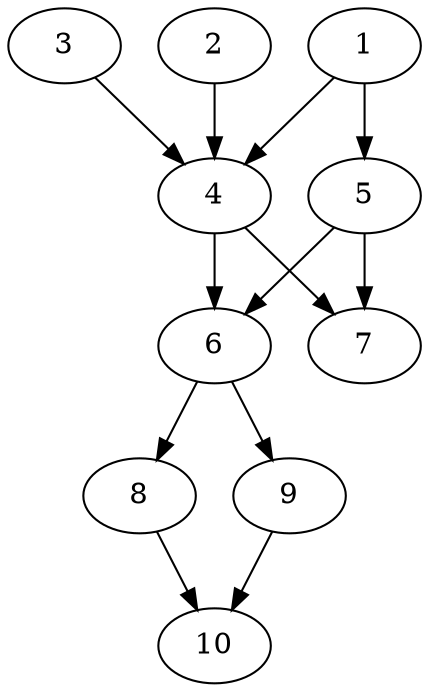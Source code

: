 // DAG automatically generated by daggen at Thu Oct  3 13:58:04 2019
// ./daggen --dot -n 10 --ccr 0.4 --fat 0.5 --regular 0.7 --density 0.9 --mindata 5242880 --maxdata 52428800 
digraph G {
  1 [size="101296640", alpha="0.16", expect_size="40518656"] 
  1 -> 4 [size ="40518656"]
  1 -> 5 [size ="40518656"]
  2 [size="69670400", alpha="0.12", expect_size="27868160"] 
  2 -> 4 [size ="27868160"]
  3 [size="71301120", alpha="0.08", expect_size="28520448"] 
  3 -> 4 [size ="28520448"]
  4 [size="54512640", alpha="0.10", expect_size="21805056"] 
  4 -> 6 [size ="21805056"]
  4 -> 7 [size ="21805056"]
  5 [size="85882880", alpha="0.02", expect_size="34353152"] 
  5 -> 6 [size ="34353152"]
  5 -> 7 [size ="34353152"]
  6 [size="67668480", alpha="0.16", expect_size="27067392"] 
  6 -> 8 [size ="27067392"]
  6 -> 9 [size ="27067392"]
  7 [size="23859200", alpha="0.12", expect_size="9543680"] 
  8 [size="17607680", alpha="0.10", expect_size="7043072"] 
  8 -> 10 [size ="7043072"]
  9 [size="126172160", alpha="0.07", expect_size="50468864"] 
  9 -> 10 [size ="50468864"]
  10 [size="20851200", alpha="0.09", expect_size="8340480"] 
}
